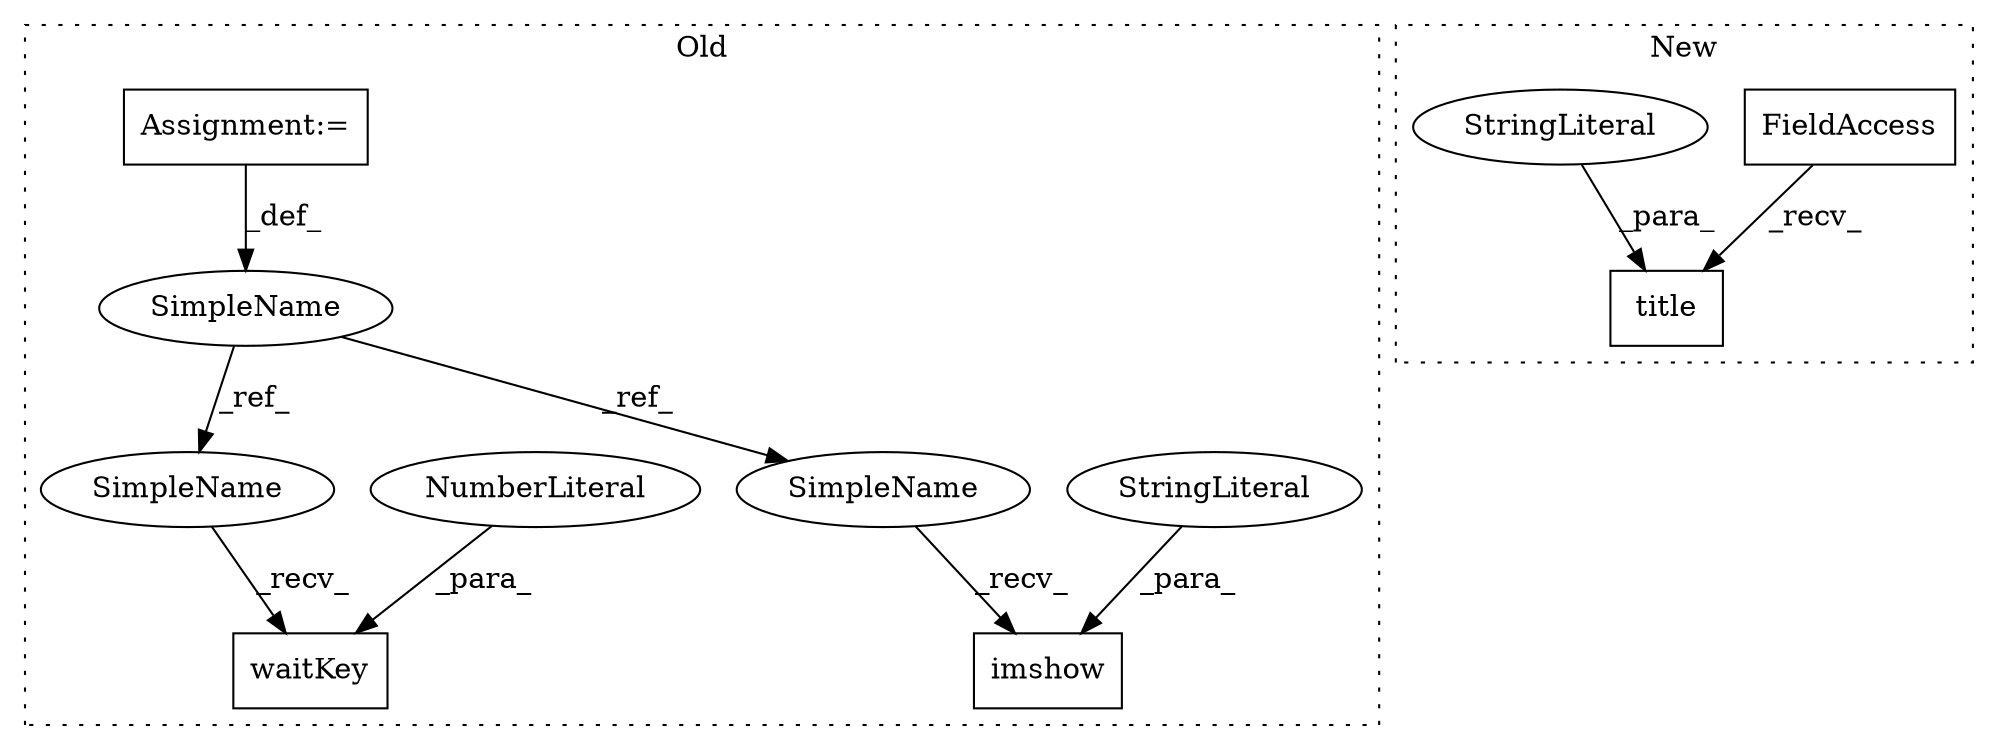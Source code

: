 digraph G {
subgraph cluster0 {
1 [label="imshow" a="32" s="2698,2747" l="7,1" shape="box"];
4 [label="StringLiteral" a="45" s="2705" l="33" shape="ellipse"];
6 [label="Assignment:=" a="7" s="2111" l="3" shape="box"];
7 [label="waitKey" a="32" s="2760,2769" l="8,1" shape="box"];
8 [label="NumberLiteral" a="34" s="2768" l="1" shape="ellipse"];
9 [label="SimpleName" a="42" s="2111" l="3" shape="ellipse"];
10 [label="SimpleName" a="42" s="2694" l="3" shape="ellipse"];
11 [label="SimpleName" a="42" s="2756" l="3" shape="ellipse"];
label = "Old";
style="dotted";
}
subgraph cluster1 {
2 [label="title" a="32" s="2970,3009" l="6,1" shape="box"];
3 [label="FieldAccess" a="22" s="2952" l="10" shape="box"];
5 [label="StringLiteral" a="45" s="2976" l="33" shape="ellipse"];
label = "New";
style="dotted";
}
3 -> 2 [label="_recv_"];
4 -> 1 [label="_para_"];
5 -> 2 [label="_para_"];
6 -> 9 [label="_def_"];
8 -> 7 [label="_para_"];
9 -> 10 [label="_ref_"];
9 -> 11 [label="_ref_"];
10 -> 1 [label="_recv_"];
11 -> 7 [label="_recv_"];
}